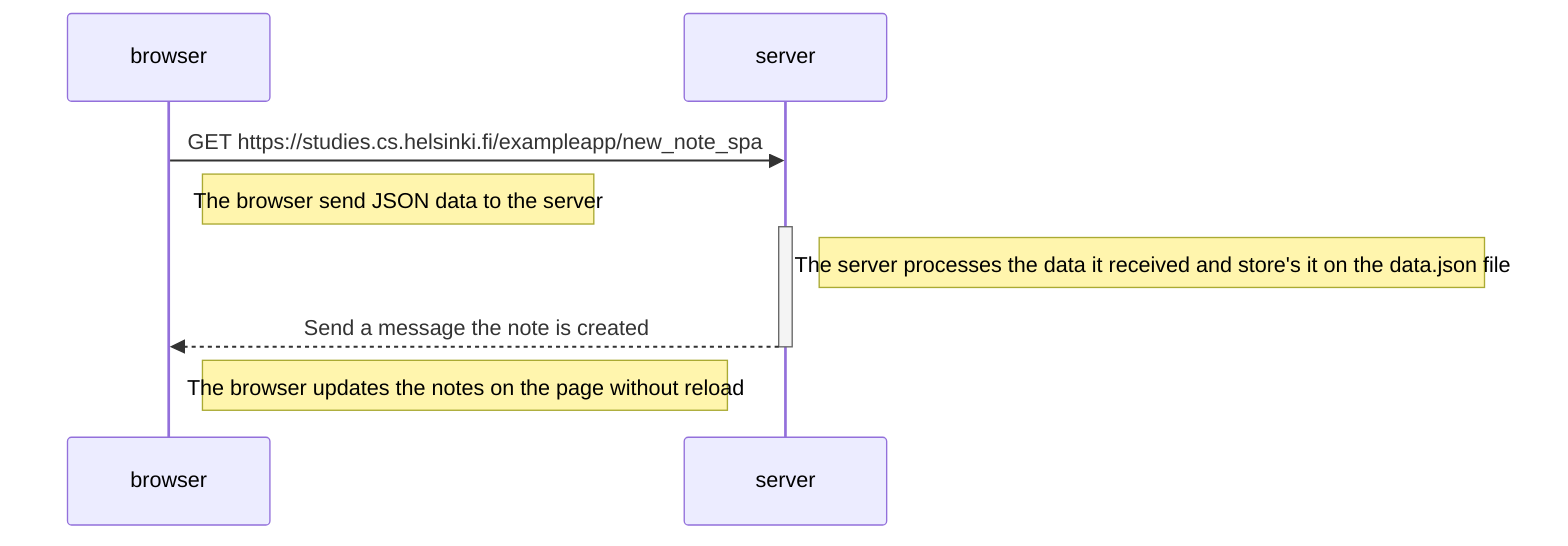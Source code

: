 sequenceDiagram
    participant browser
    participant server

    browser->>server: GET https://studies.cs.helsinki.fi/exampleapp/new_note_spa
    Note right of browser: The browser send JSON data to the server
    activate server
    Note right of server: The server processes the data it received and store's it on the data.json file
    server-->>browser: Send a message the note is created
    deactivate server

    Note right of browser: The browser updates the notes on the page without reload